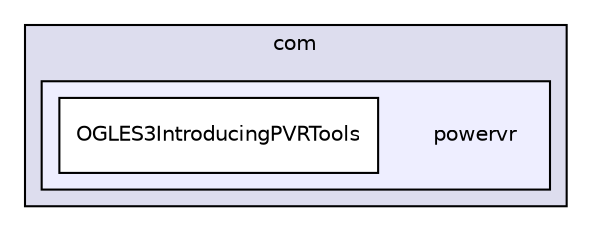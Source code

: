 digraph "PVR/SDK_3.4/Examples/Beginner/05_IntroducingPVRTools/OGLES3/Build/Android/src/com/powervr" {
  compound=true
  node [ fontsize="10", fontname="Helvetica"];
  edge [ labelfontsize="10", labelfontname="Helvetica"];
  subgraph clusterdir_8063f8a02d5bb2e911e7150427fa0922 {
    graph [ bgcolor="#ddddee", pencolor="black", label="com" fontname="Helvetica", fontsize="10", URL="dir_8063f8a02d5bb2e911e7150427fa0922.html"]
  subgraph clusterdir_00745f0583e90f3a7339de6d84c36772 {
    graph [ bgcolor="#eeeeff", pencolor="black", label="" URL="dir_00745f0583e90f3a7339de6d84c36772.html"];
    dir_00745f0583e90f3a7339de6d84c36772 [shape=plaintext label="powervr"];
    dir_7a676661acbcf5b20f994b96dbe0a3b0 [shape=box label="OGLES3IntroducingPVRTools" color="black" fillcolor="white" style="filled" URL="dir_7a676661acbcf5b20f994b96dbe0a3b0.html"];
  }
  }
}
